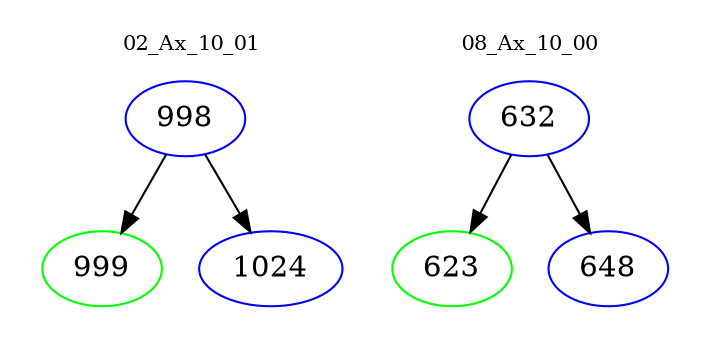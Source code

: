 digraph{
subgraph cluster_0 {
color = white
label = "02_Ax_10_01";
fontsize=10;
T0_998 [label="998", color="blue"]
T0_998 -> T0_999 [color="black"]
T0_999 [label="999", color="green"]
T0_998 -> T0_1024 [color="black"]
T0_1024 [label="1024", color="blue"]
}
subgraph cluster_1 {
color = white
label = "08_Ax_10_00";
fontsize=10;
T1_632 [label="632", color="blue"]
T1_632 -> T1_623 [color="black"]
T1_623 [label="623", color="green"]
T1_632 -> T1_648 [color="black"]
T1_648 [label="648", color="blue"]
}
}
